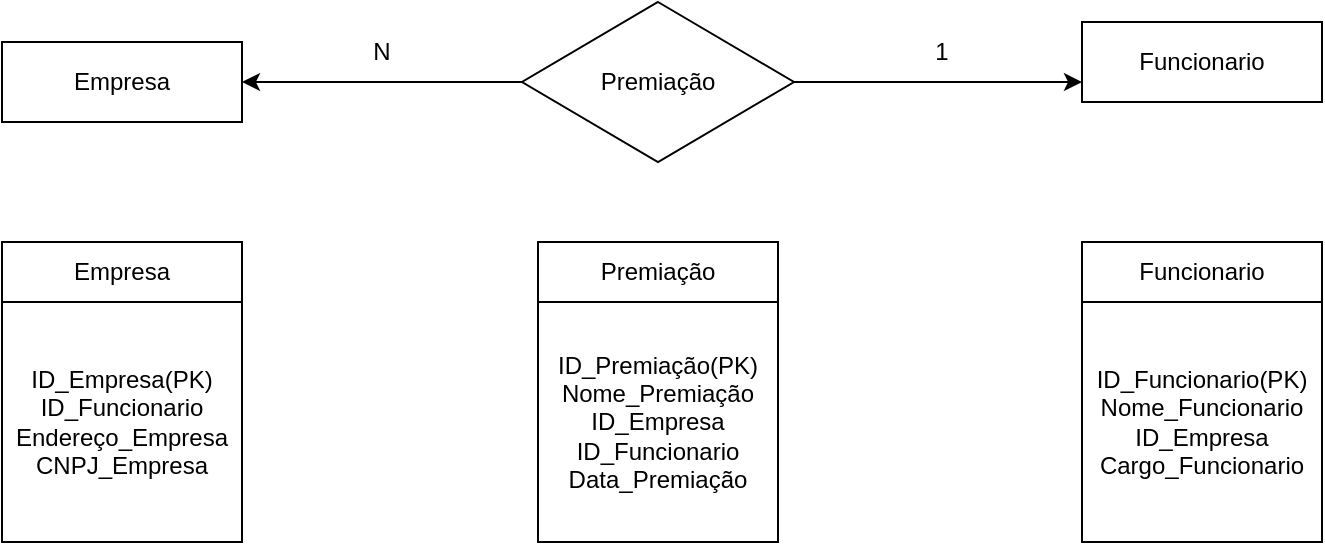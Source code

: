 <mxfile version="20.8.20" type="github">
  <diagram name="Página-1" id="dUaSISTyouP2mR0TBTnx">
    <mxGraphModel dx="1194" dy="584" grid="1" gridSize="10" guides="1" tooltips="1" connect="1" arrows="1" fold="1" page="1" pageScale="1" pageWidth="827" pageHeight="1169" math="0" shadow="0">
      <root>
        <mxCell id="0" />
        <mxCell id="1" parent="0" />
        <mxCell id="eNYxmGwZaBe9i3vbMudD-1" value="Empresa" style="rounded=0;whiteSpace=wrap;html=1;" vertex="1" parent="1">
          <mxGeometry x="60" y="90" width="120" height="40" as="geometry" />
        </mxCell>
        <mxCell id="eNYxmGwZaBe9i3vbMudD-2" value="Premiação" style="rhombus;whiteSpace=wrap;html=1;" vertex="1" parent="1">
          <mxGeometry x="320" y="70" width="136" height="80" as="geometry" />
        </mxCell>
        <mxCell id="eNYxmGwZaBe9i3vbMudD-3" value="Funcionario" style="rounded=0;whiteSpace=wrap;html=1;" vertex="1" parent="1">
          <mxGeometry x="600" y="80" width="120" height="40" as="geometry" />
        </mxCell>
        <mxCell id="eNYxmGwZaBe9i3vbMudD-4" value="" style="endArrow=classic;html=1;rounded=0;entryX=1;entryY=0.5;entryDx=0;entryDy=0;exitX=0;exitY=0.5;exitDx=0;exitDy=0;" edge="1" parent="1" source="eNYxmGwZaBe9i3vbMudD-2" target="eNYxmGwZaBe9i3vbMudD-1">
          <mxGeometry width="50" height="50" relative="1" as="geometry">
            <mxPoint x="230" y="140" as="sourcePoint" />
            <mxPoint x="280" y="90" as="targetPoint" />
          </mxGeometry>
        </mxCell>
        <mxCell id="eNYxmGwZaBe9i3vbMudD-5" value="" style="endArrow=classic;html=1;rounded=0;entryX=0;entryY=0.75;entryDx=0;entryDy=0;exitX=1;exitY=0.5;exitDx=0;exitDy=0;" edge="1" parent="1" source="eNYxmGwZaBe9i3vbMudD-2" target="eNYxmGwZaBe9i3vbMudD-3">
          <mxGeometry width="50" height="50" relative="1" as="geometry">
            <mxPoint x="460" y="110" as="sourcePoint" />
            <mxPoint x="530" y="70" as="targetPoint" />
          </mxGeometry>
        </mxCell>
        <mxCell id="eNYxmGwZaBe9i3vbMudD-6" value="Empresa" style="rounded=0;whiteSpace=wrap;html=1;" vertex="1" parent="1">
          <mxGeometry x="60" y="190" width="120" height="30" as="geometry" />
        </mxCell>
        <mxCell id="eNYxmGwZaBe9i3vbMudD-7" value="ID_Empresa(PK)&lt;br&gt;ID_Funcionario&lt;br&gt;Endereço_Empresa&lt;br&gt;CNPJ_Empresa" style="whiteSpace=wrap;html=1;aspect=fixed;" vertex="1" parent="1">
          <mxGeometry x="60" y="220" width="120" height="120" as="geometry" />
        </mxCell>
        <mxCell id="eNYxmGwZaBe9i3vbMudD-8" value="Premiação" style="rounded=0;whiteSpace=wrap;html=1;" vertex="1" parent="1">
          <mxGeometry x="328" y="190" width="120" height="30" as="geometry" />
        </mxCell>
        <mxCell id="eNYxmGwZaBe9i3vbMudD-9" value="ID_Premiação(PK)&lt;br&gt;Nome_Premiação&lt;br&gt;ID_Empresa&lt;br&gt;ID_Funcionario&lt;br&gt;Data_Premiação" style="whiteSpace=wrap;html=1;aspect=fixed;" vertex="1" parent="1">
          <mxGeometry x="328" y="220" width="120" height="120" as="geometry" />
        </mxCell>
        <mxCell id="eNYxmGwZaBe9i3vbMudD-10" value="Funcionario" style="rounded=0;whiteSpace=wrap;html=1;" vertex="1" parent="1">
          <mxGeometry x="600" y="190" width="120" height="30" as="geometry" />
        </mxCell>
        <mxCell id="eNYxmGwZaBe9i3vbMudD-11" value="ID_Funcionario(PK)&lt;br&gt;Nome_Funcionario&lt;br&gt;ID_Empresa&lt;br&gt;Cargo_Funcionario" style="whiteSpace=wrap;html=1;aspect=fixed;" vertex="1" parent="1">
          <mxGeometry x="600" y="220" width="120" height="120" as="geometry" />
        </mxCell>
        <mxCell id="eNYxmGwZaBe9i3vbMudD-12" value="N" style="text;html=1;strokeColor=none;fillColor=none;align=center;verticalAlign=middle;whiteSpace=wrap;rounded=0;" vertex="1" parent="1">
          <mxGeometry x="220" y="80" width="60" height="30" as="geometry" />
        </mxCell>
        <mxCell id="eNYxmGwZaBe9i3vbMudD-13" value="1" style="text;html=1;strokeColor=none;fillColor=none;align=center;verticalAlign=middle;whiteSpace=wrap;rounded=0;" vertex="1" parent="1">
          <mxGeometry x="500" y="80" width="60" height="30" as="geometry" />
        </mxCell>
      </root>
    </mxGraphModel>
  </diagram>
</mxfile>
